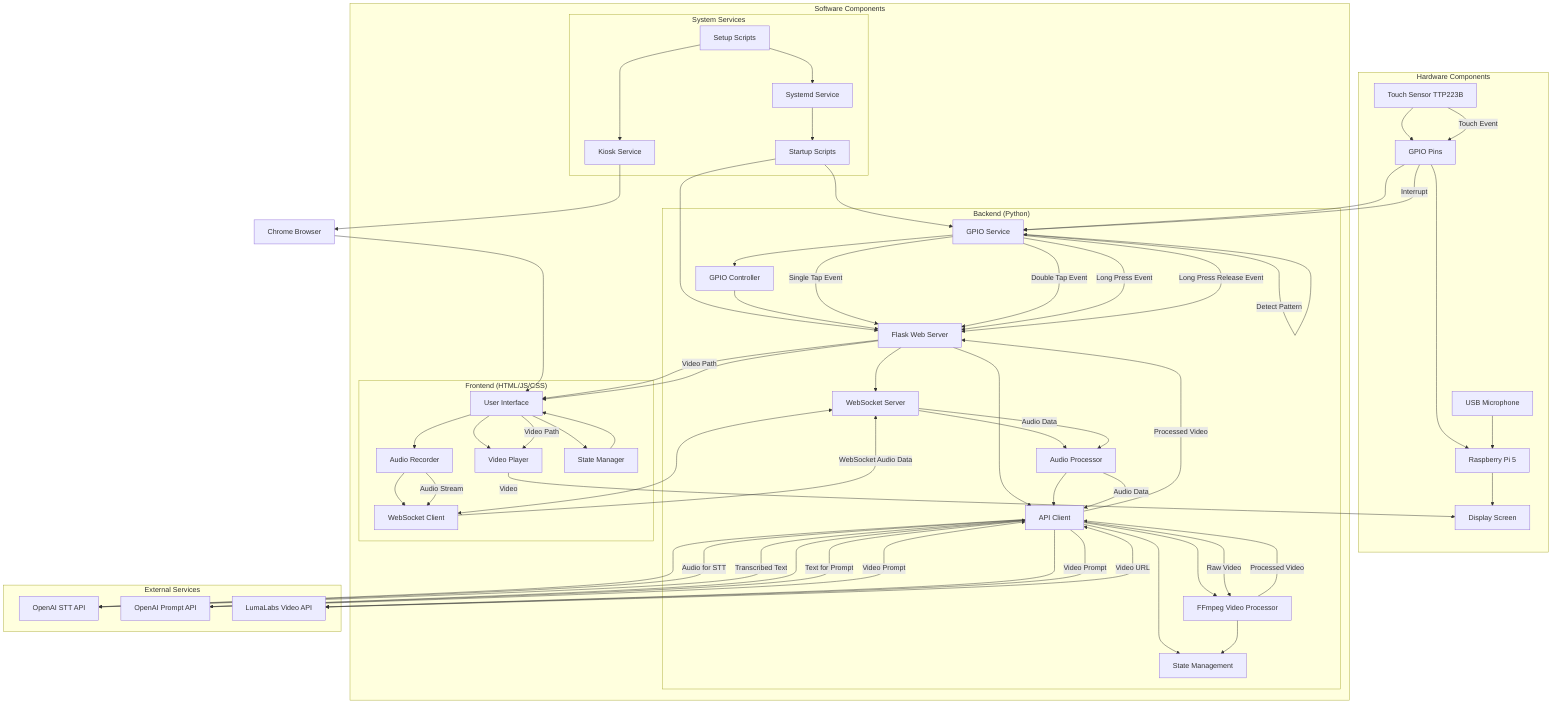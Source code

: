 graph TD
    %% Hardware Components
    subgraph Hardware["Hardware Components"]
        TS[Touch Sensor TTP223B]
        MIC[USB Microphone]
        RPI[Raspberry Pi 5]
        SCRN[Display Screen]
        GPIO[GPIO Pins]
    end
    
    %% Software Components
    subgraph Software["Software Components"]
        %% System Services
        subgraph SystemServices["System Services"]
            SYSTEMD_SVC[Systemd Service]
            KIOSK_SVC[Kiosk Service]
            STARTUP[Startup Scripts]
            SETUP[Setup Scripts]
        end
        
        %% Backend Components
        subgraph Backend["Backend (Python)"]
            FLASK[Flask Web Server]
            WS[WebSocket Server]
            GPIO_SVC[GPIO Service]
            GP_CTRL[GPIO Controller]
            AUDIO_PROC[Audio Processor]
            API_CLIENT[API Client]
            FFMPEG[FFmpeg Video Processor]
            DB[State Management]
        end
        
        %% Frontend Components
        subgraph Frontend["Frontend (HTML/JS/CSS)"]
            UI[User Interface]
            AUDIO_REC[Audio Recorder]
            WS_CLIENT[WebSocket Client]
            VID_PLAYER[Video Player]
            STATE_MGR[State Manager]
        end
    end
    
    %% External Services
    subgraph External["External Services"]
        OPENAI_STT[OpenAI STT API]
        OPENAI_PROMPT[OpenAI Prompt API]
        LUMALABS[LumaLabs Video API]
    end
    
    %% System Services Connections
    SYSTEMD_SVC --> STARTUP
    STARTUP --> FLASK
    STARTUP --> GPIO_SVC
    KIOSK_SVC --> CHROME[Chrome Browser]
    CHROME --> UI
    SETUP --> SYSTEMD_SVC
    SETUP --> KIOSK_SVC
    
    %% Hardware Connections
    TS --> GPIO
    GPIO --> RPI
    MIC --> RPI
    RPI --> SCRN
    
    %% Software Connections
    GPIO --> GPIO_SVC
    GPIO_SVC --> GP_CTRL
    GP_CTRL --> FLASK
    
    %% Backend Connections
    FLASK --> WS
    FLASK --> API_CLIENT
    WS --> AUDIO_PROC
    AUDIO_PROC --> API_CLIENT
    API_CLIENT --> DB
    API_CLIENT --> FFMPEG
    FFMPEG --> DB
    
    %% Frontend-Backend Connections
    FLASK --> UI
    WS <--> WS_CLIENT
    
    %% Frontend Internal Connections
    UI --> AUDIO_REC
    UI --> VID_PLAYER
    UI --> STATE_MGR
    AUDIO_REC --> WS_CLIENT
    STATE_MGR --> UI
    
    %% External API Connections
    API_CLIENT --> OPENAI_STT
    API_CLIENT --> OPENAI_PROMPT
    API_CLIENT --> LUMALABS
    
    %% Touch Event Flow
    TS -- "Touch Event" --> GPIO
    GPIO -- "Interrupt" --> GPIO_SVC
    GPIO_SVC -- "Detect Pattern" --> GPIO_SVC
    GPIO_SVC -- "Single Tap Event" --> FLASK
    GPIO_SVC -- "Double Tap Event" --> FLASK
    GPIO_SVC -- "Long Press Event" --> FLASK
    GPIO_SVC -- "Long Press Release Event" --> FLASK
    
    %% Data Flow for Key Operations
    AUDIO_REC -- "Audio Stream" --> WS_CLIENT
    WS_CLIENT -- "WebSocket Audio Data" --> WS
    WS -- "Audio Data" --> AUDIO_PROC
    AUDIO_PROC -- "Audio Data" --> API_CLIENT
    API_CLIENT -- "Audio for STT" --> OPENAI_STT
    OPENAI_STT -- "Transcribed Text" --> API_CLIENT
    API_CLIENT -- "Text for Prompt" --> OPENAI_PROMPT
    OPENAI_PROMPT -- "Video Prompt" --> API_CLIENT
    API_CLIENT -- "Video Prompt" --> LUMALABS
    LUMALABS -- "Video URL" --> API_CLIENT
    API_CLIENT -- "Raw Video" --> FFMPEG
    FFMPEG -- "Processed Video" --> API_CLIENT
    API_CLIENT -- "Processed Video" --> FLASK
    FLASK -- "Video Path" --> UI
    UI -- "Video Path" --> VID_PLAYER
    VID_PLAYER -- "Video" --> SCRN